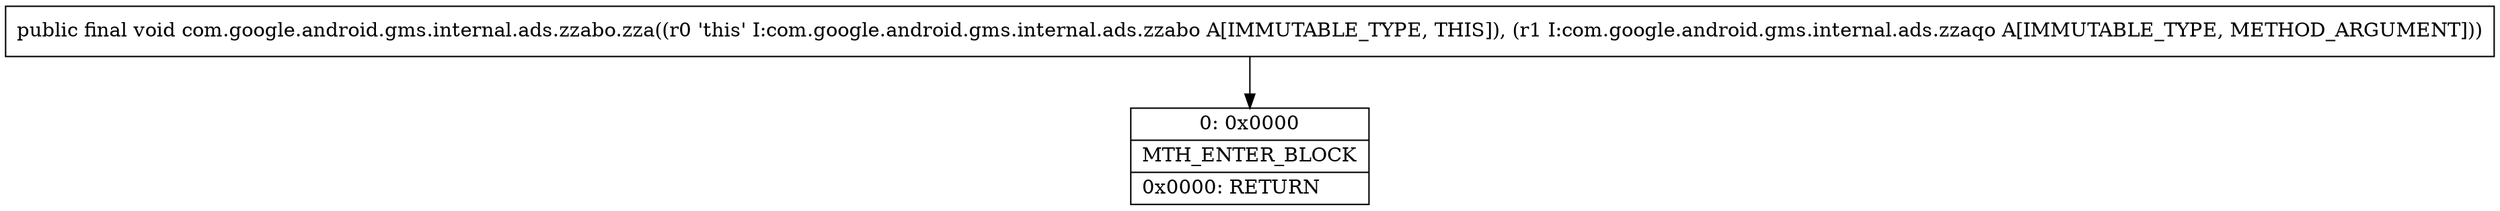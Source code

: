 digraph "CFG forcom.google.android.gms.internal.ads.zzabo.zza(Lcom\/google\/android\/gms\/internal\/ads\/zzaqo;)V" {
Node_0 [shape=record,label="{0\:\ 0x0000|MTH_ENTER_BLOCK\l|0x0000: RETURN   \l}"];
MethodNode[shape=record,label="{public final void com.google.android.gms.internal.ads.zzabo.zza((r0 'this' I:com.google.android.gms.internal.ads.zzabo A[IMMUTABLE_TYPE, THIS]), (r1 I:com.google.android.gms.internal.ads.zzaqo A[IMMUTABLE_TYPE, METHOD_ARGUMENT])) }"];
MethodNode -> Node_0;
}

